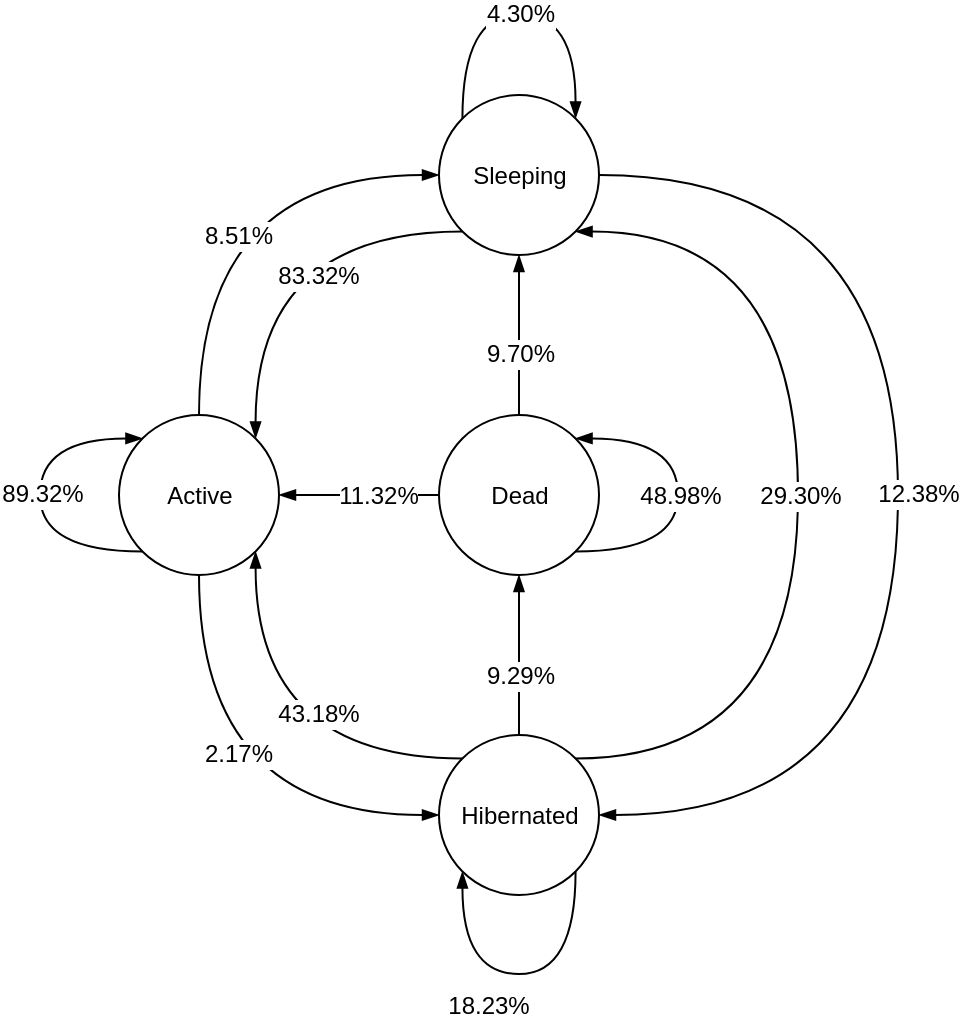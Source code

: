 <mxfile version="10.7.2" type="device"><diagram id="9UBkWEJo5CrtoVMXHFSm" name="Pagina-1"><mxGraphModel dx="1090" dy="633" grid="1" gridSize="10" guides="1" tooltips="1" connect="1" arrows="1" fold="1" page="1" pageScale="1" pageWidth="827" pageHeight="1169" math="0" shadow="0"><root><mxCell id="0"/><mxCell id="1" parent="0"/><mxCell id="Ih3rcroOnMGSitw1VyhI-1" style="edgeStyle=orthogonalEdgeStyle;rounded=0;orthogonalLoop=1;jettySize=auto;html=1;exitX=0.5;exitY=0;exitDx=0;exitDy=0;entryX=0;entryY=0.5;entryDx=0;entryDy=0;endArrow=blockThin;endFill=1;curved=1;" parent="1" source="Ih3rcroOnMGSitw1VyhI-5" target="Ih3rcroOnMGSitw1VyhI-10" edge="1"><mxGeometry relative="1" as="geometry"/></mxCell><mxCell id="Ih3rcroOnMGSitw1VyhI-2" value="8.51%" style="text;html=1;resizable=0;points=[];align=center;verticalAlign=middle;labelBackgroundColor=#ffffff;" parent="Ih3rcroOnMGSitw1VyhI-1" vertex="1" connectable="0"><mxGeometry x="-0.156" y="-25" relative="1" as="geometry"><mxPoint x="-5.5" y="11.5" as="offset"/></mxGeometry></mxCell><mxCell id="Ih3rcroOnMGSitw1VyhI-3" style="edgeStyle=orthogonalEdgeStyle;curved=1;rounded=0;orthogonalLoop=1;jettySize=auto;html=1;exitX=0.5;exitY=1;exitDx=0;exitDy=0;entryX=0;entryY=0.5;entryDx=0;entryDy=0;endArrow=blockThin;endFill=1;" parent="1" source="Ih3rcroOnMGSitw1VyhI-5" target="Ih3rcroOnMGSitw1VyhI-22" edge="1"><mxGeometry relative="1" as="geometry"><Array as="points"><mxPoint x="201" y="561"/></Array></mxGeometry></mxCell><mxCell id="Ih3rcroOnMGSitw1VyhI-4" value="2.17%" style="text;html=1;resizable=0;points=[];align=center;verticalAlign=middle;labelBackgroundColor=#ffffff;" parent="Ih3rcroOnMGSitw1VyhI-3" vertex="1" connectable="0"><mxGeometry x="-0.21" y="-16" relative="1" as="geometry"><mxPoint x="35.5" y="-5.5" as="offset"/></mxGeometry></mxCell><mxCell id="Ih3rcroOnMGSitw1VyhI-5" value="Active" style="ellipse;whiteSpace=wrap;html=1;" parent="1" vertex="1"><mxGeometry x="160.5" y="360.5" width="80" height="80" as="geometry"/></mxCell><mxCell id="Ih3rcroOnMGSitw1VyhI-6" style="edgeStyle=orthogonalEdgeStyle;curved=1;rounded=0;orthogonalLoop=1;jettySize=auto;html=1;exitX=0;exitY=1;exitDx=0;exitDy=0;entryX=1;entryY=0;entryDx=0;entryDy=0;endArrow=blockThin;endFill=1;" parent="1" source="Ih3rcroOnMGSitw1VyhI-10" target="Ih3rcroOnMGSitw1VyhI-5" edge="1"><mxGeometry relative="1" as="geometry"><Array as="points"><mxPoint x="229" y="269"/></Array></mxGeometry></mxCell><mxCell id="Ih3rcroOnMGSitw1VyhI-7" value="83.32%" style="text;html=1;resizable=0;points=[];align=center;verticalAlign=middle;labelBackgroundColor=#ffffff;" parent="Ih3rcroOnMGSitw1VyhI-6" vertex="1" connectable="0"><mxGeometry x="-0.237" y="-12" relative="1" as="geometry"><mxPoint x="7" y="33.5" as="offset"/></mxGeometry></mxCell><mxCell id="Ih3rcroOnMGSitw1VyhI-8" style="edgeStyle=orthogonalEdgeStyle;curved=1;rounded=0;orthogonalLoop=1;jettySize=auto;html=1;exitX=1;exitY=0.5;exitDx=0;exitDy=0;entryX=1;entryY=0.5;entryDx=0;entryDy=0;endArrow=blockThin;endFill=1;" parent="1" source="Ih3rcroOnMGSitw1VyhI-10" target="Ih3rcroOnMGSitw1VyhI-22" edge="1"><mxGeometry relative="1" as="geometry"><Array as="points"><mxPoint x="550" y="241"/><mxPoint x="550" y="561"/></Array></mxGeometry></mxCell><mxCell id="Ih3rcroOnMGSitw1VyhI-9" value="12.38%&lt;br&gt;" style="text;html=1;resizable=0;points=[];align=center;verticalAlign=middle;labelBackgroundColor=#ffffff;" parent="Ih3rcroOnMGSitw1VyhI-8" vertex="1" connectable="0"><mxGeometry x="-0.147" y="-5" relative="1" as="geometry"><mxPoint x="15" y="44.5" as="offset"/></mxGeometry></mxCell><mxCell id="Ih3rcroOnMGSitw1VyhI-10" value="Sleeping" style="ellipse;whiteSpace=wrap;html=1;" parent="1" vertex="1"><mxGeometry x="320.5" y="200.5" width="80" height="80" as="geometry"/></mxCell><mxCell id="Ih3rcroOnMGSitw1VyhI-11" style="edgeStyle=orthogonalEdgeStyle;curved=1;rounded=0;orthogonalLoop=1;jettySize=auto;html=1;exitX=0.5;exitY=0;exitDx=0;exitDy=0;entryX=0.5;entryY=1;entryDx=0;entryDy=0;endArrow=blockThin;endFill=1;" parent="1" source="Ih3rcroOnMGSitw1VyhI-15" target="Ih3rcroOnMGSitw1VyhI-10" edge="1"><mxGeometry relative="1" as="geometry"><Array as="points"><mxPoint x="361" y="300"/><mxPoint x="361" y="300"/></Array></mxGeometry></mxCell><mxCell id="Ih3rcroOnMGSitw1VyhI-12" value="9.70%" style="text;html=1;resizable=0;points=[];align=center;verticalAlign=middle;labelBackgroundColor=#ffffff;" parent="Ih3rcroOnMGSitw1VyhI-11" vertex="1" connectable="0"><mxGeometry x="-0.24" y="24" relative="1" as="geometry"><mxPoint x="24" y="-0.5" as="offset"/></mxGeometry></mxCell><mxCell id="Ih3rcroOnMGSitw1VyhI-13" style="edgeStyle=orthogonalEdgeStyle;curved=1;rounded=0;orthogonalLoop=1;jettySize=auto;html=1;endArrow=blockThin;endFill=1;entryX=1;entryY=0.5;entryDx=0;entryDy=0;exitX=0;exitY=0.5;exitDx=0;exitDy=0;" parent="1" source="Ih3rcroOnMGSitw1VyhI-15" target="Ih3rcroOnMGSitw1VyhI-5" edge="1"><mxGeometry relative="1" as="geometry"><mxPoint x="320" y="450" as="sourcePoint"/><mxPoint x="230" y="429" as="targetPoint"/><Array as="points"><mxPoint x="321" y="400"/><mxPoint x="280" y="400"/><mxPoint x="280" y="401"/></Array></mxGeometry></mxCell><mxCell id="Ih3rcroOnMGSitw1VyhI-14" value="11.32%" style="text;html=1;resizable=0;points=[];align=center;verticalAlign=middle;labelBackgroundColor=#ffffff;" parent="Ih3rcroOnMGSitw1VyhI-13" vertex="1" connectable="0"><mxGeometry x="0.125" y="-2" relative="1" as="geometry"><mxPoint x="14.5" y="2" as="offset"/></mxGeometry></mxCell><mxCell id="Ih3rcroOnMGSitw1VyhI-15" value="Dead" style="ellipse;whiteSpace=wrap;html=1;" parent="1" vertex="1"><mxGeometry x="320.5" y="360.5" width="80" height="80" as="geometry"/></mxCell><mxCell id="Ih3rcroOnMGSitw1VyhI-16" style="edgeStyle=orthogonalEdgeStyle;curved=1;rounded=0;orthogonalLoop=1;jettySize=auto;html=1;entryX=1;entryY=1;entryDx=0;entryDy=0;endArrow=blockThin;endFill=1;exitX=0;exitY=0;exitDx=0;exitDy=0;" parent="1" source="Ih3rcroOnMGSitw1VyhI-22" target="Ih3rcroOnMGSitw1VyhI-5" edge="1"><mxGeometry relative="1" as="geometry"><mxPoint x="400.5" y="520.5" as="sourcePoint"/></mxGeometry></mxCell><mxCell id="Ih3rcroOnMGSitw1VyhI-17" value="43.18%&lt;br&gt;" style="text;html=1;resizable=0;points=[];align=center;verticalAlign=middle;labelBackgroundColor=#ffffff;" parent="Ih3rcroOnMGSitw1VyhI-16" vertex="1" connectable="0"><mxGeometry x="-0.24" y="-22" relative="1" as="geometry"><mxPoint x="6" as="offset"/></mxGeometry></mxCell><mxCell id="Ih3rcroOnMGSitw1VyhI-18" style="edgeStyle=orthogonalEdgeStyle;curved=1;rounded=0;orthogonalLoop=1;jettySize=auto;html=1;entryX=0.5;entryY=1;entryDx=0;entryDy=0;endArrow=blockThin;endFill=1;exitX=0.5;exitY=0;exitDx=0;exitDy=0;" parent="1" source="Ih3rcroOnMGSitw1VyhI-22" target="Ih3rcroOnMGSitw1VyhI-15" edge="1"><mxGeometry relative="1" as="geometry"><mxPoint x="400" y="500" as="sourcePoint"/><Array as="points"/></mxGeometry></mxCell><mxCell id="Ih3rcroOnMGSitw1VyhI-19" value="9.29%" style="text;html=1;resizable=0;points=[];align=center;verticalAlign=middle;labelBackgroundColor=#ffffff;" parent="Ih3rcroOnMGSitw1VyhI-18" vertex="1" connectable="0"><mxGeometry x="-0.271" y="19" relative="1" as="geometry"><mxPoint x="19" y="-1" as="offset"/></mxGeometry></mxCell><mxCell id="Ih3rcroOnMGSitw1VyhI-20" style="edgeStyle=orthogonalEdgeStyle;curved=1;rounded=0;orthogonalLoop=1;jettySize=auto;html=1;exitX=1;exitY=0;exitDx=0;exitDy=0;entryX=1;entryY=1;entryDx=0;entryDy=0;endArrow=blockThin;endFill=1;" parent="1" source="Ih3rcroOnMGSitw1VyhI-22" target="Ih3rcroOnMGSitw1VyhI-10" edge="1"><mxGeometry relative="1" as="geometry"><Array as="points"><mxPoint x="500" y="532"/><mxPoint x="500" y="269"/></Array></mxGeometry></mxCell><mxCell id="Ih3rcroOnMGSitw1VyhI-21" value="29.30%" style="text;html=1;resizable=0;points=[];align=center;verticalAlign=middle;labelBackgroundColor=#ffffff;direction=south;" parent="Ih3rcroOnMGSitw1VyhI-20" vertex="1" connectable="0"><mxGeometry y="-25" relative="1" as="geometry"><mxPoint x="-24.5" as="offset"/></mxGeometry></mxCell><mxCell id="Ih3rcroOnMGSitw1VyhI-22" value="Hibernated" style="ellipse;whiteSpace=wrap;html=1;" parent="1" vertex="1"><mxGeometry x="320.5" y="520.5" width="80" height="80" as="geometry"/></mxCell><mxCell id="Ih3rcroOnMGSitw1VyhI-23" style="edgeStyle=orthogonalEdgeStyle;curved=1;rounded=0;orthogonalLoop=1;jettySize=auto;html=1;exitX=0;exitY=1;exitDx=0;exitDy=0;endArrow=blockThin;endFill=1;entryX=0;entryY=0;entryDx=0;entryDy=0;" parent="1" source="Ih3rcroOnMGSitw1VyhI-5" target="Ih3rcroOnMGSitw1VyhI-5" edge="1"><mxGeometry relative="1" as="geometry"><Array as="points"><mxPoint x="121" y="429"/><mxPoint x="121" y="372"/></Array><mxPoint x="150" y="270" as="targetPoint"/></mxGeometry></mxCell><mxCell id="Ih3rcroOnMGSitw1VyhI-24" value="89.32%" style="text;html=1;resizable=0;points=[];align=center;verticalAlign=middle;labelBackgroundColor=#ffffff;" parent="Ih3rcroOnMGSitw1VyhI-23" vertex="1" connectable="0"><mxGeometry x="0.198" y="-2" relative="1" as="geometry"><mxPoint x="-1.5" y="15.5" as="offset"/></mxGeometry></mxCell><mxCell id="Ih3rcroOnMGSitw1VyhI-25" style="edgeStyle=orthogonalEdgeStyle;curved=1;rounded=0;orthogonalLoop=1;jettySize=auto;html=1;exitX=1;exitY=1;exitDx=0;exitDy=0;entryX=0;entryY=1;entryDx=0;entryDy=0;endArrow=blockThin;endFill=1;" parent="1" source="Ih3rcroOnMGSitw1VyhI-22" target="Ih3rcroOnMGSitw1VyhI-22" edge="1"><mxGeometry relative="1" as="geometry"><Array as="points"><mxPoint x="389" y="640"/><mxPoint x="332" y="640"/></Array></mxGeometry></mxCell><mxCell id="Ih3rcroOnMGSitw1VyhI-26" value="18.23%" style="text;html=1;resizable=0;points=[];align=center;verticalAlign=middle;labelBackgroundColor=#ffffff;" parent="Ih3rcroOnMGSitw1VyhI-25" vertex="1" connectable="0"><mxGeometry x="-0.365" y="-16" relative="1" as="geometry"><mxPoint x="-28.5" y="16" as="offset"/></mxGeometry></mxCell><mxCell id="Ih3rcroOnMGSitw1VyhI-27" style="edgeStyle=orthogonalEdgeStyle;curved=1;rounded=0;orthogonalLoop=1;jettySize=auto;html=1;exitX=1;exitY=1;exitDx=0;exitDy=0;entryX=1;entryY=0;entryDx=0;entryDy=0;endArrow=blockThin;endFill=1;" parent="1" source="Ih3rcroOnMGSitw1VyhI-15" target="Ih3rcroOnMGSitw1VyhI-15" edge="1"><mxGeometry relative="1" as="geometry"><mxPoint x="526.5" y="388.5" as="sourcePoint"/><mxPoint x="470.5" y="388.5" as="targetPoint"/><Array as="points"><mxPoint x="440" y="429"/><mxPoint x="440" y="372"/></Array></mxGeometry></mxCell><mxCell id="Ih3rcroOnMGSitw1VyhI-28" value="48.98%" style="text;html=1;resizable=0;points=[];align=center;verticalAlign=middle;labelBackgroundColor=#ffffff;" parent="Ih3rcroOnMGSitw1VyhI-27" vertex="1" connectable="0"><mxGeometry x="0.104" y="-1" relative="1" as="geometry"><mxPoint x="-0.5" y="8.5" as="offset"/></mxGeometry></mxCell><mxCell id="Ih3rcroOnMGSitw1VyhI-29" style="edgeStyle=orthogonalEdgeStyle;curved=1;rounded=0;orthogonalLoop=1;jettySize=auto;html=1;exitX=0;exitY=0;exitDx=0;exitDy=0;entryX=1;entryY=0;entryDx=0;entryDy=0;endArrow=blockThin;endFill=1;" parent="1" source="Ih3rcroOnMGSitw1VyhI-10" target="Ih3rcroOnMGSitw1VyhI-10" edge="1"><mxGeometry relative="1" as="geometry"><Array as="points"><mxPoint x="332" y="160"/><mxPoint x="389" y="160"/></Array></mxGeometry></mxCell><mxCell id="Ih3rcroOnMGSitw1VyhI-30" value="4.30%" style="text;html=1;resizable=0;points=[];align=center;verticalAlign=middle;labelBackgroundColor=#ffffff;" parent="Ih3rcroOnMGSitw1VyhI-29" vertex="1" connectable="0"><mxGeometry x="0.177" y="-2" relative="1" as="geometry"><mxPoint x="-14" y="-2.5" as="offset"/></mxGeometry></mxCell></root></mxGraphModel></diagram></mxfile>